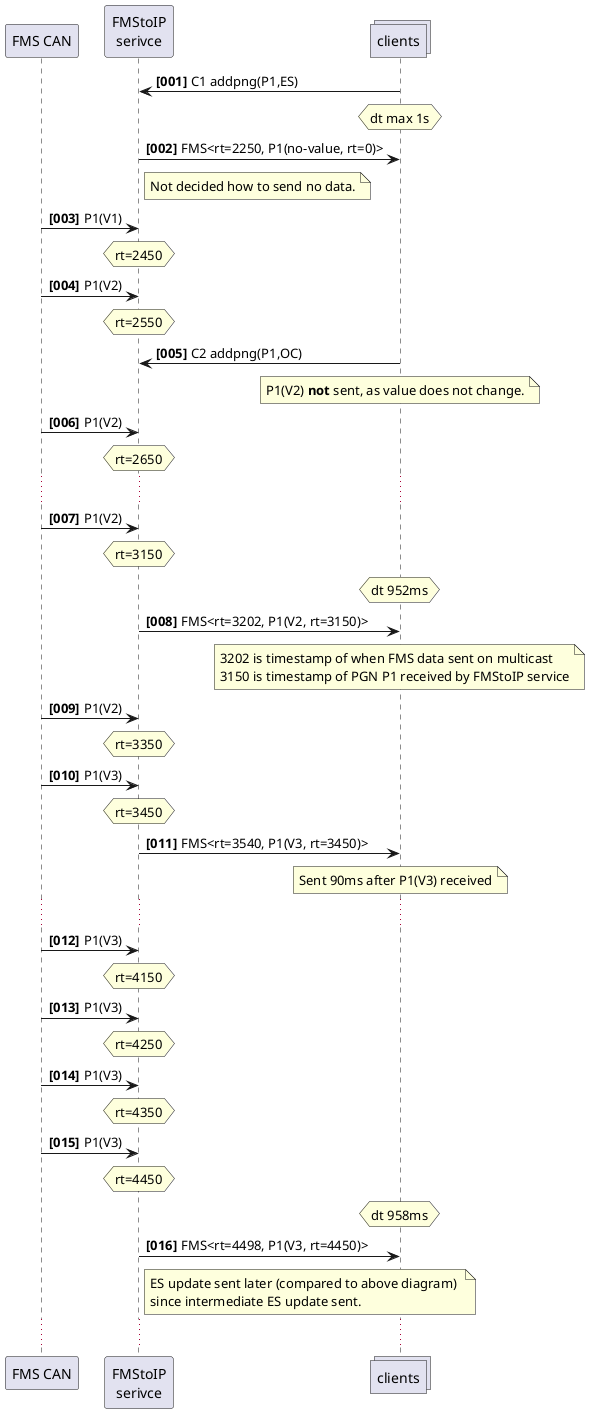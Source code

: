 {
  "sha1": "g3859fvj8oh7nwm3gwtog9petsv226j",
  "insertion": {
    "when": "2024-06-01T09:03:07.092Z",
    "url": "https://github.com/plantuml/plantuml-server/issues/167#issuecomment-754719353",
    "user": "plantuml@gmail.com"
  }
}
@startuml
skinparam lengthAdjust spacingAndGlyphs
autonumber "<b>[000]"
participant BusFMS as "FMS CAN"
participant FMSSrv as "FMStoIP\nserivce"
collections clients
clients -> FMSSrv: C1 addpng(P1,ES)
hnote over clients: dt max 1s
FMSSrv -> clients: FMS<rt=2250, P1(no-value, rt=0)>
note right FMSSrv: Not decided how to send no data.

BusFMS -> FMSSrv: P1(V1)
hnote over FMSSrv: rt=2450
BusFMS -> FMSSrv: P1(V2)
hnote over FMSSrv: rt=2550
clients -> FMSSrv: C2 addpng(P1,OC)
note over clients: P1(V2) **not** sent, as value does not change.
BusFMS -> FMSSrv: P1(V2)
hnote over FMSSrv: rt=2650
...
BusFMS -> FMSSrv: P1(V2)
hnote over FMSSrv: rt=3150
hnote over clients: dt 952ms
FMSSrv -> clients: FMS<rt=3202, P1(V2, rt=3150)>
note over clients: 3202 is timestamp of when FMS data sent on multicast\n3150 is timestamp of PGN P1 received by FMStoIP service

BusFMS -> FMSSrv: P1(V2)
hnote over FMSSrv: rt=3350
BusFMS -> FMSSrv: P1(V3)
hnote over FMSSrv: rt=3450
FMSSrv -> clients: FMS<rt=3540, P1(V3, rt=3450)>
note over clients: Sent 90ms after P1(V3) received
...
BusFMS -> FMSSrv: P1(V3)
hnote over FMSSrv: rt=4150
BusFMS -> FMSSrv: P1(V3)
hnote over FMSSrv: rt=4250
BusFMS -> FMSSrv: P1(V3)
hnote over FMSSrv: rt=4350
BusFMS -> FMSSrv: P1(V3)
hnote over FMSSrv: rt=4450
hnote over clients: dt 958ms
FMSSrv -> clients: FMS<rt=4498, P1(V3, rt=4450)>
note right FMSSrv: ES update sent later (compared to above diagram) \nsince intermediate ES update sent.
...
@enduml
